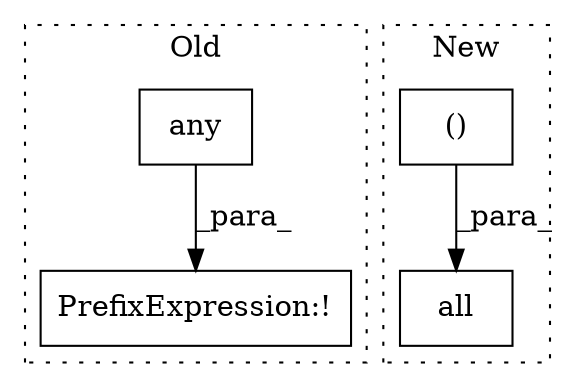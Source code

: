 digraph G {
subgraph cluster0 {
1 [label="any" a="32" s="15018" l="5" shape="box"];
3 [label="PrefixExpression:!" a="38" s="14979" l="1" shape="box"];
label = "Old";
style="dotted";
}
subgraph cluster1 {
2 [label="all" a="32" s="14986,15125" l="4,1" shape="box"];
4 [label="()" a="106" s="15018" l="103" shape="box"];
label = "New";
style="dotted";
}
1 -> 3 [label="_para_"];
4 -> 2 [label="_para_"];
}